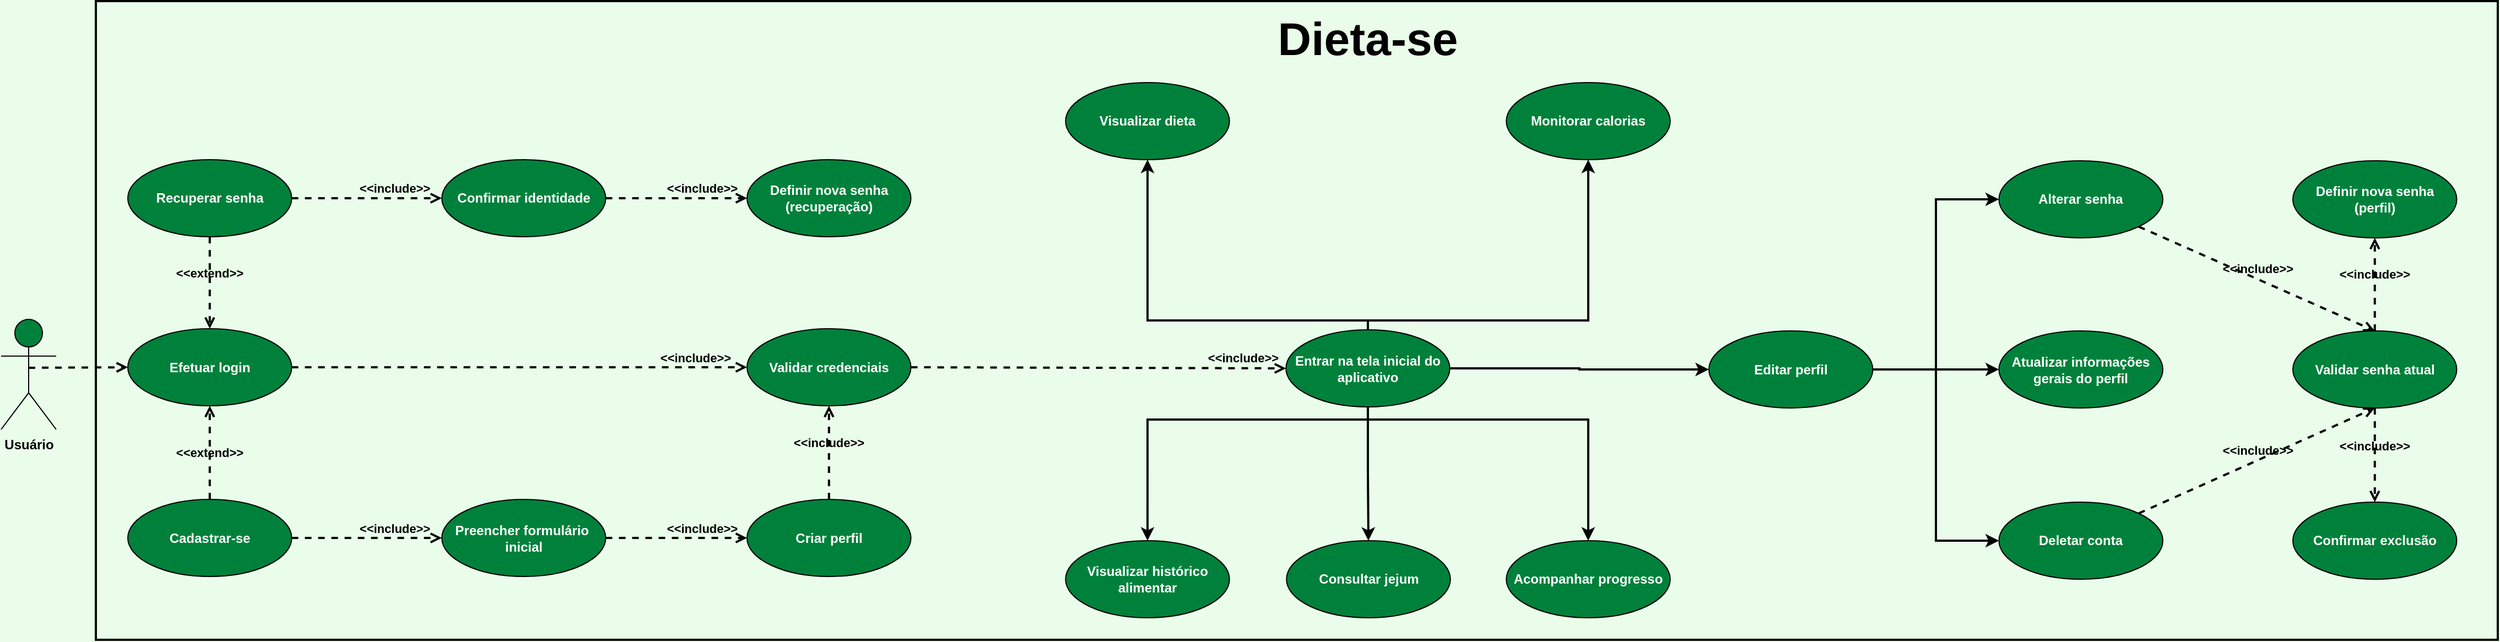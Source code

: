 <mxfile version="28.2.1">
  <diagram name="Página-1" id="VpqWFizLWBl7uZToy6sP">
    <mxGraphModel dx="3144" dy="1804" grid="1" gridSize="10" guides="1" tooltips="1" connect="1" arrows="1" fold="1" page="1" pageScale="1" pageWidth="827" pageHeight="1169" background="light-dark(#E9FDEA,#E9FDEA)" math="0" shadow="0">
      <root>
        <mxCell id="0" />
        <mxCell id="1" parent="0" />
        <mxCell id="2SMcXpaMJ3ifrrONPYiS-1" value="&lt;font style=&quot;color: light-dark(rgb(0, 0, 0), rgb(4, 4, 4));&quot;&gt;Usuário&lt;/font&gt;" style="shape=umlActor;verticalLabelPosition=bottom;verticalAlign=top;html=1;outlineConnect=0;strokeColor=light-dark(#000000,#000000);fontColor=light-dark(#000000,#FFFFFF);fontStyle=1;fillColor=light-dark(#00813B,#00813B);" parent="1" vertex="1">
          <mxGeometry x="54" y="599" width="50" height="100" as="geometry" />
        </mxCell>
        <mxCell id="2SMcXpaMJ3ifrrONPYiS-2" value="&lt;span&gt;Efetuar login&lt;/span&gt;" style="ellipse;whiteSpace=wrap;html=1;strokeColor=light-dark(#000000,#000000);fontColor=light-dark(#FFFFFF,#FFFFFF);fillColor=light-dark(#00813B,#00813B);fontStyle=1" parent="1" vertex="1">
          <mxGeometry x="169" y="607.5" width="148.75" height="70" as="geometry" />
        </mxCell>
        <mxCell id="2SMcXpaMJ3ifrrONPYiS-9" value="Cadastrar-se" style="ellipse;whiteSpace=wrap;html=1;strokeColor=light-dark(#000000,#000000);fontColor=light-dark(#FFFFFF,#FFFFFF);fontStyle=1;fillColor=light-dark(#00813B,#00813B);" parent="1" vertex="1">
          <mxGeometry x="169" y="762.5" width="148.75" height="70" as="geometry" />
        </mxCell>
        <mxCell id="2SMcXpaMJ3ifrrONPYiS-14" value="Validar credenciais" style="ellipse;whiteSpace=wrap;html=1;strokeColor=light-dark(#000000,#000000);fontColor=light-dark(#FFFFFF,#FFFFFF);fontStyle=1;fillColor=light-dark(#00813B,#00813B);" parent="1" vertex="1">
          <mxGeometry x="731" y="607.5" width="148.75" height="70" as="geometry" />
        </mxCell>
        <mxCell id="2SMcXpaMJ3ifrrONPYiS-15" value="&lt;font style=&quot;color: light-dark(rgb(0, 0, 0), rgb(4, 4, 4));&quot;&gt;&amp;lt;&amp;lt;include&amp;gt;&amp;gt;&lt;/font&gt;" style="html=1;verticalAlign=bottom;labelBackgroundColor=none;endArrow=open;endFill=0;dashed=1;rounded=0;exitX=1;exitY=0.5;exitDx=0;exitDy=0;entryX=0;entryY=0.5;entryDx=0;entryDy=0;strokeColor=light-dark(#000000,#000000);fontColor=light-dark(#000000,#FFFFFF);fontStyle=1;strokeWidth=2;" parent="1" source="2SMcXpaMJ3ifrrONPYiS-2" target="2SMcXpaMJ3ifrrONPYiS-14" edge="1">
          <mxGeometry x="0.772" width="160" relative="1" as="geometry">
            <mxPoint x="394" y="649" as="sourcePoint" />
            <mxPoint x="494" y="649" as="targetPoint" />
            <mxPoint as="offset" />
          </mxGeometry>
        </mxCell>
        <mxCell id="2SMcXpaMJ3ifrrONPYiS-18" value="Preencher formulário&amp;nbsp;&lt;div&gt;inicial&lt;/div&gt;" style="ellipse;whiteSpace=wrap;html=1;strokeColor=light-dark(#000000,#000000);fontColor=light-dark(#FFFFFF,#FFFFFF);fontStyle=1;fillColor=light-dark(#00813B,#00813B);" parent="1" vertex="1">
          <mxGeometry x="454" y="762.5" width="148.75" height="70" as="geometry" />
        </mxCell>
        <mxCell id="2SMcXpaMJ3ifrrONPYiS-19" value="&lt;font style=&quot;color: light-dark(rgb(0, 0, 0), rgb(0, 0, 0));&quot;&gt;&amp;lt;&amp;lt;include&amp;gt;&amp;gt;&lt;/font&gt;" style="html=1;verticalAlign=bottom;labelBackgroundColor=none;endArrow=open;endFill=0;dashed=1;rounded=0;exitX=1;exitY=0.5;exitDx=0;exitDy=0;entryX=0;entryY=0.5;entryDx=0;entryDy=0;strokeColor=light-dark(#000000,#000000);fontColor=light-dark(#000000,#FFFFFF);fontStyle=1;strokeWidth=2;" parent="1" source="2SMcXpaMJ3ifrrONPYiS-9" target="2SMcXpaMJ3ifrrONPYiS-18" edge="1">
          <mxGeometry x="0.366" width="160" relative="1" as="geometry">
            <mxPoint x="239" y="857.5" as="sourcePoint" />
            <mxPoint x="340" y="857.5" as="targetPoint" />
            <mxPoint as="offset" />
          </mxGeometry>
        </mxCell>
        <mxCell id="2SMcXpaMJ3ifrrONPYiS-20" value="Criar perfil" style="ellipse;whiteSpace=wrap;html=1;strokeColor=light-dark(#000000,#000000);fontColor=light-dark(#FFFFFF,#FFFFFF);fontStyle=1;fillColor=light-dark(#00813B,#00813B);" parent="1" vertex="1">
          <mxGeometry x="731" y="762.5" width="148.75" height="70" as="geometry" />
        </mxCell>
        <mxCell id="2SMcXpaMJ3ifrrONPYiS-23" value="&lt;font style=&quot;color: light-dark(rgb(0, 0, 0), rgb(0, 0, 0));&quot;&gt;&amp;lt;&amp;lt;include&amp;gt;&amp;gt;&lt;/font&gt;" style="html=1;verticalAlign=bottom;labelBackgroundColor=none;endArrow=open;endFill=0;dashed=1;rounded=0;exitX=0.5;exitY=0;exitDx=0;exitDy=0;entryX=0.5;entryY=1;entryDx=0;entryDy=0;strokeColor=light-dark(#000000,#000000);fontColor=light-dark(#000000,#FFFFFF);fontStyle=1;strokeWidth=2;" parent="1" source="2SMcXpaMJ3ifrrONPYiS-20" target="2SMcXpaMJ3ifrrONPYiS-14" edge="1">
          <mxGeometry x="0.007" width="160" relative="1" as="geometry">
            <mxPoint x="1924" y="734" as="sourcePoint" />
            <mxPoint x="2015" y="734" as="targetPoint" />
            <mxPoint as="offset" />
          </mxGeometry>
        </mxCell>
        <mxCell id="2SMcXpaMJ3ifrrONPYiS-24" value="Visualizar dieta" style="ellipse;whiteSpace=wrap;html=1;strokeColor=light-dark(#000000,#000000);fontColor=light-dark(#FFFFFF,#FFFFFF);fontStyle=1;fillColor=light-dark(#00813B,#00813B);" parent="1" vertex="1">
          <mxGeometry x="1020.12" y="384" width="148.75" height="70" as="geometry" />
        </mxCell>
        <mxCell id="2SMcXpaMJ3ifrrONPYiS-26" value="Monitorar calorias" style="ellipse;whiteSpace=wrap;html=1;strokeColor=light-dark(#000000,#000000);fontColor=light-dark(#FFFFFF,#FFFFFF);fontStyle=1;fillColor=light-dark(#00813B,#00813B);" parent="1" vertex="1">
          <mxGeometry x="1420.12" y="384" width="148.75" height="70" as="geometry" />
        </mxCell>
        <mxCell id="2SMcXpaMJ3ifrrONPYiS-28" value="Acompanhar progresso" style="ellipse;whiteSpace=wrap;html=1;strokeColor=light-dark(#000000,#000000);fontColor=light-dark(#ffffff, #FFFFFF);fontStyle=1;fillColor=light-dark(#00813B,#00813B);" parent="1" vertex="1">
          <mxGeometry x="1420.12" y="800" width="148.75" height="70" as="geometry" />
        </mxCell>
        <mxCell id="2SMcXpaMJ3ifrrONPYiS-30" value="Visualizar histórico alimentar" style="ellipse;whiteSpace=wrap;html=1;strokeColor=light-dark(#000000,#000000);fontColor=light-dark(#ffffff, #FFFFFF);fontStyle=1;fillColor=light-dark(#00813B,#00813B);labelBackgroundColor=none;" parent="1" vertex="1">
          <mxGeometry x="1020.12" y="800" width="148.75" height="70" as="geometry" />
        </mxCell>
        <mxCell id="2SMcXpaMJ3ifrrONPYiS-34" value="Consultar jejum" style="ellipse;whiteSpace=wrap;html=1;strokeColor=light-dark(#000000,#000000);fontColor=light-dark(#FFFFFF,#FFFFFF);fontStyle=1;fillColor=light-dark(#00813B,#00813B);" parent="1" vertex="1">
          <mxGeometry x="1220.62" y="800" width="148.75" height="70" as="geometry" />
        </mxCell>
        <mxCell id="5LTry7u2sFWVebNsQszs-2" style="edgeStyle=orthogonalEdgeStyle;rounded=0;orthogonalLoop=1;jettySize=auto;html=1;entryX=0;entryY=0.5;entryDx=0;entryDy=0;strokeWidth=2;strokeColor=light-dark(#000000,#000000);" parent="1" source="2SMcXpaMJ3ifrrONPYiS-38" target="2SMcXpaMJ3ifrrONPYiS-51" edge="1">
          <mxGeometry relative="1" as="geometry" />
        </mxCell>
        <mxCell id="5LTry7u2sFWVebNsQszs-7" style="edgeStyle=orthogonalEdgeStyle;rounded=0;orthogonalLoop=1;jettySize=auto;html=1;entryX=0.5;entryY=0;entryDx=0;entryDy=0;strokeColor=light-dark(#000000,#000000);strokeWidth=2;" parent="1" source="2SMcXpaMJ3ifrrONPYiS-38" target="2SMcXpaMJ3ifrrONPYiS-34" edge="1">
          <mxGeometry relative="1" as="geometry" />
        </mxCell>
        <mxCell id="PRSw9WxDkvH_b6OgWoA3-9" style="edgeStyle=orthogonalEdgeStyle;rounded=0;orthogonalLoop=1;jettySize=auto;html=1;entryX=0.5;entryY=0;entryDx=0;entryDy=0;strokeColor=light-dark(#000000,#000000);strokeWidth=2;" parent="1" source="2SMcXpaMJ3ifrrONPYiS-38" target="2SMcXpaMJ3ifrrONPYiS-30" edge="1">
          <mxGeometry relative="1" as="geometry">
            <Array as="points">
              <mxPoint x="1294.12" y="690" />
              <mxPoint x="1094.12" y="690" />
            </Array>
          </mxGeometry>
        </mxCell>
        <mxCell id="PRSw9WxDkvH_b6OgWoA3-11" style="edgeStyle=orthogonalEdgeStyle;rounded=0;orthogonalLoop=1;jettySize=auto;html=1;entryX=0.5;entryY=1;entryDx=0;entryDy=0;strokeColor=light-dark(#000000,#000000);strokeWidth=2;" parent="1" source="2SMcXpaMJ3ifrrONPYiS-38" target="2SMcXpaMJ3ifrrONPYiS-24" edge="1">
          <mxGeometry relative="1" as="geometry">
            <Array as="points">
              <mxPoint x="1294.12" y="600" />
              <mxPoint x="1094.12" y="600" />
            </Array>
          </mxGeometry>
        </mxCell>
        <mxCell id="PRSw9WxDkvH_b6OgWoA3-14" style="edgeStyle=orthogonalEdgeStyle;rounded=0;orthogonalLoop=1;jettySize=auto;html=1;entryX=0.5;entryY=0;entryDx=0;entryDy=0;strokeWidth=2;strokeColor=light-dark(#000000,#000000);" parent="1" source="2SMcXpaMJ3ifrrONPYiS-38" target="2SMcXpaMJ3ifrrONPYiS-28" edge="1">
          <mxGeometry relative="1" as="geometry">
            <Array as="points">
              <mxPoint x="1294.12" y="690" />
              <mxPoint x="1494.12" y="690" />
            </Array>
          </mxGeometry>
        </mxCell>
        <mxCell id="PRSw9WxDkvH_b6OgWoA3-16" style="edgeStyle=orthogonalEdgeStyle;rounded=0;orthogonalLoop=1;jettySize=auto;html=1;exitX=0.5;exitY=0;exitDx=0;exitDy=0;entryX=0.5;entryY=1;entryDx=0;entryDy=0;strokeWidth=2;strokeColor=light-dark(#000000,#000000);" parent="1" source="2SMcXpaMJ3ifrrONPYiS-38" target="2SMcXpaMJ3ifrrONPYiS-26" edge="1">
          <mxGeometry relative="1" as="geometry">
            <Array as="points">
              <mxPoint x="1294" y="600" />
              <mxPoint x="1494" y="600" />
            </Array>
          </mxGeometry>
        </mxCell>
        <mxCell id="2SMcXpaMJ3ifrrONPYiS-38" value="Entrar na tela inicial do aplicativo" style="ellipse;whiteSpace=wrap;html=1;strokeColor=light-dark(#000000,#000000);fontColor=light-dark(#FFFFFF,#FFFFFF);fontStyle=1;gradientColor=none;fillColor=light-dark(#00813B,#00813B);" parent="1" vertex="1">
          <mxGeometry x="1220.12" y="608.5" width="148.75" height="70" as="geometry" />
        </mxCell>
        <mxCell id="5LTry7u2sFWVebNsQszs-11" style="edgeStyle=orthogonalEdgeStyle;rounded=0;orthogonalLoop=1;jettySize=auto;html=1;entryX=0;entryY=0.5;entryDx=0;entryDy=0;strokeWidth=2;strokeColor=light-dark(#000000,#000000);" parent="1" source="2SMcXpaMJ3ifrrONPYiS-51" target="2SMcXpaMJ3ifrrONPYiS-55" edge="1">
          <mxGeometry relative="1" as="geometry" />
        </mxCell>
        <mxCell id="5LTry7u2sFWVebNsQszs-12" style="edgeStyle=orthogonalEdgeStyle;rounded=0;orthogonalLoop=1;jettySize=auto;html=1;entryX=0;entryY=0.5;entryDx=0;entryDy=0;strokeColor=light-dark(#000000,#000000);strokeWidth=2;" parent="1" source="2SMcXpaMJ3ifrrONPYiS-51" target="2SMcXpaMJ3ifrrONPYiS-56" edge="1">
          <mxGeometry relative="1" as="geometry" />
        </mxCell>
        <mxCell id="5LTry7u2sFWVebNsQszs-13" style="edgeStyle=orthogonalEdgeStyle;rounded=0;orthogonalLoop=1;jettySize=auto;html=1;entryX=0;entryY=0.5;entryDx=0;entryDy=0;strokeColor=light-dark(#000000,#000000);strokeWidth=2;" parent="1" source="2SMcXpaMJ3ifrrONPYiS-51" target="2SMcXpaMJ3ifrrONPYiS-53" edge="1">
          <mxGeometry relative="1" as="geometry" />
        </mxCell>
        <mxCell id="2SMcXpaMJ3ifrrONPYiS-51" value="Editar perfil" style="ellipse;whiteSpace=wrap;html=1;strokeColor=light-dark(#000000,#000000);fontColor=light-dark(#FFFFFF,#FFFFFF);fontStyle=1;fillColor=light-dark(#00813B,#00813B);" parent="1" vertex="1">
          <mxGeometry x="1604" y="609.5" width="148.75" height="70" as="geometry" />
        </mxCell>
        <mxCell id="2SMcXpaMJ3ifrrONPYiS-53" value="Atualizar informações gerais do perfil" style="ellipse;whiteSpace=wrap;html=1;strokeColor=light-dark(#000000,#000000);fontColor=light-dark(#ffffff, #FFFFFF);fontStyle=1;fillColor=light-dark(#00813B,#00813B);" parent="1" vertex="1">
          <mxGeometry x="1867.25" y="609.5" width="148.75" height="70" as="geometry" />
        </mxCell>
        <mxCell id="2SMcXpaMJ3ifrrONPYiS-55" value="Alterar senha" style="ellipse;whiteSpace=wrap;html=1;strokeColor=light-dark(#000000,#000000);fontColor=light-dark(#ffffff, #FFFFFF);fontStyle=1;fillColor=light-dark(#00813B,#00813B);" parent="1" vertex="1">
          <mxGeometry x="1867.25" y="455" width="148.75" height="70" as="geometry" />
        </mxCell>
        <mxCell id="2SMcXpaMJ3ifrrONPYiS-56" value="Deletar conta" style="ellipse;whiteSpace=wrap;html=1;strokeColor=light-dark(#000000,#000000);fontColor=light-dark(#ffffff, #FFFFFF);fontStyle=1;fillColor=light-dark(#00813B,#00813B);" parent="1" vertex="1">
          <mxGeometry x="1867.25" y="765" width="148.75" height="70" as="geometry" />
        </mxCell>
        <mxCell id="2SMcXpaMJ3ifrrONPYiS-59" value="Validar senha atual" style="ellipse;whiteSpace=wrap;html=1;strokeColor=light-dark(#000000,#000000);fontColor=light-dark(#ffffff, #FFFFFF);fontStyle=1;fillColor=light-dark(#00813B,#00813B);" parent="1" vertex="1">
          <mxGeometry x="2134" y="609.5" width="148.75" height="70" as="geometry" />
        </mxCell>
        <mxCell id="2SMcXpaMJ3ifrrONPYiS-63" value="Confirmar exclusão" style="ellipse;whiteSpace=wrap;html=1;strokeColor=light-dark(#000000,#000000);fontColor=light-dark(#FFFFFF,#FFFFFF);fontStyle=1;fillColor=light-dark(#00813B,#00813B);" parent="1" vertex="1">
          <mxGeometry x="2134" y="765" width="148.75" height="70" as="geometry" />
        </mxCell>
        <mxCell id="2SMcXpaMJ3ifrrONPYiS-64" value="&lt;font style=&quot;color: light-dark(rgb(0, 0, 0), rgb(0, 0, 0));&quot;&gt;&amp;lt;&amp;lt;include&amp;gt;&amp;gt;&lt;/font&gt;" style="html=1;verticalAlign=bottom;labelBackgroundColor=none;endArrow=open;endFill=0;dashed=1;rounded=0;exitX=0.5;exitY=1;exitDx=0;exitDy=0;strokeColor=light-dark(#000000,#000000);fontColor=light-dark(#000000,#FFFFFF);fontStyle=1;strokeWidth=2;entryX=0.5;entryY=0;entryDx=0;entryDy=0;" parent="1" source="2SMcXpaMJ3ifrrONPYiS-59" target="2SMcXpaMJ3ifrrONPYiS-63" edge="1">
          <mxGeometry x="0.005" width="160" relative="1" as="geometry">
            <mxPoint x="2171.625" y="680.0" as="sourcePoint" />
            <mxPoint x="2172" y="765" as="targetPoint" />
            <mxPoint as="offset" />
          </mxGeometry>
        </mxCell>
        <mxCell id="2SMcXpaMJ3ifrrONPYiS-65" value="Definir nova senha (perfil)" style="ellipse;whiteSpace=wrap;html=1;strokeColor=light-dark(#000000,#000000);fontColor=light-dark(#FFFFFF,#FFFFFF);fontStyle=1;fillColor=light-dark(#00813B,#00813B);" parent="1" vertex="1">
          <mxGeometry x="2134" y="455" width="148.75" height="70" as="geometry" />
        </mxCell>
        <mxCell id="2SMcXpaMJ3ifrrONPYiS-66" value="&lt;font style=&quot;color: light-dark(rgb(0, 0, 0), rgb(0, 0, 0));&quot;&gt;&amp;lt;&amp;lt;include&amp;gt;&amp;gt;&lt;/font&gt;" style="html=1;verticalAlign=bottom;labelBackgroundColor=none;endArrow=open;endFill=0;dashed=1;rounded=0;entryX=0.5;entryY=1;entryDx=0;entryDy=0;exitX=0.5;exitY=0;exitDx=0;exitDy=0;strokeColor=light-dark(#000000,#000000);fontColor=light-dark(#000000,#FFFFFF);fontStyle=1;strokeWidth=2;" parent="1" source="2SMcXpaMJ3ifrrONPYiS-59" target="2SMcXpaMJ3ifrrONPYiS-65" edge="1">
          <mxGeometry x="0.005" width="160" relative="1" as="geometry">
            <mxPoint x="2171.625" y="610" as="sourcePoint" />
            <mxPoint x="2171.625" y="525" as="targetPoint" />
            <mxPoint as="offset" />
          </mxGeometry>
        </mxCell>
        <mxCell id="2SMcXpaMJ3ifrrONPYiS-67" value="&lt;font style=&quot;color: light-dark(rgb(0, 0, 0), rgb(0, 0, 0));&quot;&gt;&amp;lt;&amp;lt;include&amp;gt;&amp;gt;&lt;/font&gt;" style="html=1;verticalAlign=bottom;labelBackgroundColor=none;endArrow=open;endFill=0;dashed=1;rounded=0;exitX=1;exitY=1;exitDx=0;exitDy=0;strokeColor=light-dark(#000000,#000000);fontColor=light-dark(#000000,#FFFFFF);fontStyle=1;strokeWidth=2;entryX=0.5;entryY=0;entryDx=0;entryDy=0;" parent="1" source="2SMcXpaMJ3ifrrONPYiS-55" target="2SMcXpaMJ3ifrrONPYiS-59" edge="1">
          <mxGeometry x="0.005" width="160" relative="1" as="geometry">
            <mxPoint x="2074" y="660" as="sourcePoint" />
            <mxPoint x="2171.625" y="610" as="targetPoint" />
            <mxPoint as="offset" />
          </mxGeometry>
        </mxCell>
        <mxCell id="2SMcXpaMJ3ifrrONPYiS-69" value="&lt;span&gt;&lt;font face=&quot;Helvetica&quot;&gt;Recuperar senha&lt;/font&gt;&lt;/span&gt;" style="ellipse;whiteSpace=wrap;html=1;strokeColor=light-dark(#000000,#000000);fontColor=light-dark(#FFFFFF,#FFFFFF);fillColor=light-dark(#00813B,#00813B);fillStyle=solid;fontStyle=1" parent="1" vertex="1">
          <mxGeometry x="169" y="454" width="148.75" height="70" as="geometry" />
        </mxCell>
        <mxCell id="2SMcXpaMJ3ifrrONPYiS-71" value="&lt;font style=&quot;color: light-dark(rgb(0, 0, 0), rgb(4, 4, 4));&quot;&gt;&amp;lt;&amp;lt;extend&amp;gt;&amp;gt;&lt;/font&gt;" style="html=1;verticalAlign=bottom;labelBackgroundColor=none;endArrow=open;endFill=0;dashed=1;rounded=0;entryX=0.5;entryY=0;entryDx=0;entryDy=0;strokeColor=light-dark(#000000,#000000);fontColor=light-dark(#000000,#FFFFFF);fontStyle=1;strokeWidth=2;exitX=0.5;exitY=1;exitDx=0;exitDy=0;" parent="1" source="2SMcXpaMJ3ifrrONPYiS-69" target="2SMcXpaMJ3ifrrONPYiS-2" edge="1">
          <mxGeometry x="-0.003" width="160" relative="1" as="geometry">
            <mxPoint x="309" y="577.5" as="sourcePoint" />
            <mxPoint x="239" y="617.5" as="targetPoint" />
            <mxPoint as="offset" />
          </mxGeometry>
        </mxCell>
        <mxCell id="2SMcXpaMJ3ifrrONPYiS-73" value="Confirmar identidade" style="ellipse;whiteSpace=wrap;html=1;strokeColor=light-dark(#000000,#000000);fontColor=light-dark(#FFFFFF,#FFFFFF);fontStyle=1;fillColor=light-dark(#00813B,#00813B);" parent="1" vertex="1">
          <mxGeometry x="454" y="454" width="148.75" height="70" as="geometry" />
        </mxCell>
        <mxCell id="2SMcXpaMJ3ifrrONPYiS-74" value="&lt;font style=&quot;color: light-dark(rgb(0, 0, 0), rgb(4, 4, 4));&quot;&gt;&amp;lt;&amp;lt;include&amp;gt;&amp;gt;&lt;/font&gt;" style="html=1;verticalAlign=bottom;labelBackgroundColor=none;endArrow=open;endFill=0;dashed=1;rounded=0;exitX=1;exitY=0.5;exitDx=0;exitDy=0;entryX=0;entryY=0.5;entryDx=0;entryDy=0;fontColor=light-dark(#000000,#FFFFFF);fillColor=#f5f5f5;strokeColor=light-dark(#000000,#000000);fontStyle=1;strokeWidth=2;" parent="1" source="2SMcXpaMJ3ifrrONPYiS-69" target="2SMcXpaMJ3ifrrONPYiS-73" edge="1">
          <mxGeometry x="0.37" width="160" relative="1" as="geometry">
            <mxPoint x="339" y="501.94" as="sourcePoint" />
            <mxPoint x="690" y="501.94" as="targetPoint" />
            <mxPoint as="offset" />
          </mxGeometry>
        </mxCell>
        <mxCell id="2SMcXpaMJ3ifrrONPYiS-75" value="Definir nova senha (recuperação)" style="ellipse;whiteSpace=wrap;html=1;strokeColor=light-dark(#000000,#000000);fontColor=light-dark(#FFFFFF,#FFFFFF);fontStyle=1;fillColor=light-dark(#00813B,#00813B);" parent="1" vertex="1">
          <mxGeometry x="731" y="454" width="148.75" height="70" as="geometry" />
        </mxCell>
        <mxCell id="2SMcXpaMJ3ifrrONPYiS-82" value="&lt;font style=&quot;color: light-dark(rgb(0, 0, 0), rgb(4, 4, 4));&quot;&gt;&amp;lt;&amp;lt;extend&amp;gt;&amp;gt;&lt;/font&gt;" style="html=1;verticalAlign=bottom;labelBackgroundColor=none;endArrow=open;endFill=0;dashed=1;rounded=0;strokeColor=light-dark(#000000,#000000);fontColor=light-dark(#000000,#FFFFFF);fontStyle=1;entryX=0.5;entryY=1;entryDx=0;entryDy=0;strokeWidth=2;exitX=0.5;exitY=0;exitDx=0;exitDy=0;" parent="1" source="2SMcXpaMJ3ifrrONPYiS-9" target="2SMcXpaMJ3ifrrONPYiS-2" edge="1">
          <mxGeometry x="-0.212" width="160" relative="1" as="geometry">
            <mxPoint x="329" y="737.5" as="sourcePoint" />
            <mxPoint x="339" y="727.5" as="targetPoint" />
            <mxPoint as="offset" />
          </mxGeometry>
        </mxCell>
        <mxCell id="5LTry7u2sFWVebNsQszs-14" value="&lt;font style=&quot;color: light-dark(rgb(0, 0, 0), rgb(0, 0, 0));&quot;&gt;&amp;lt;&amp;lt;include&amp;gt;&amp;gt;&lt;/font&gt;" style="html=1;verticalAlign=bottom;labelBackgroundColor=none;endArrow=open;endFill=0;dashed=1;rounded=0;exitX=1;exitY=0;exitDx=0;exitDy=0;strokeColor=light-dark(#000000,#000000);fontColor=light-dark(#000000,#FFFFFF);fontStyle=1;strokeWidth=2;entryX=0.5;entryY=1;entryDx=0;entryDy=0;" parent="1" source="2SMcXpaMJ3ifrrONPYiS-56" target="2SMcXpaMJ3ifrrONPYiS-59" edge="1">
          <mxGeometry x="0.011" width="160" relative="1" as="geometry">
            <mxPoint x="2064" y="775" as="sourcePoint" />
            <mxPoint x="2171.625" y="680.0" as="targetPoint" />
            <mxPoint as="offset" />
          </mxGeometry>
        </mxCell>
        <mxCell id="SrDbohH_9_1pmWmJlch3-1" value="" style="html=1;verticalAlign=bottom;labelBackgroundColor=none;endArrow=open;endFill=0;dashed=1;rounded=0;exitX=0.5;exitY=0.5;exitDx=0;exitDy=0;strokeColor=light-dark(#000000,#000000);fontColor=light-dark(#000000,#FFFFFF);fontStyle=1;strokeWidth=2;exitPerimeter=0;entryX=0;entryY=0.5;entryDx=0;entryDy=0;" parent="1" target="2SMcXpaMJ3ifrrONPYiS-2" edge="1">
          <mxGeometry x="0.667" y="4" width="160" relative="1" as="geometry">
            <mxPoint x="79" y="643" as="sourcePoint" />
            <mxPoint x="214" y="643" as="targetPoint" />
            <mxPoint as="offset" />
          </mxGeometry>
        </mxCell>
        <mxCell id="PRSw9WxDkvH_b6OgWoA3-4" value="&lt;font style=&quot;color: light-dark(rgb(0, 0, 0), rgb(4, 4, 4));&quot;&gt;&amp;lt;&amp;lt;include&amp;gt;&amp;gt;&lt;/font&gt;" style="html=1;verticalAlign=bottom;labelBackgroundColor=none;endArrow=open;endFill=0;dashed=1;rounded=0;exitX=1;exitY=0.5;exitDx=0;exitDy=0;entryX=0;entryY=0.5;entryDx=0;entryDy=0;fontColor=light-dark(#000000,#FFFFFF);fillColor=#f5f5f5;strokeColor=light-dark(#000000,#000000);fontStyle=1;strokeWidth=2;" parent="1" source="2SMcXpaMJ3ifrrONPYiS-73" target="2SMcXpaMJ3ifrrONPYiS-75" edge="1">
          <mxGeometry x="0.366" width="160" relative="1" as="geometry">
            <mxPoint x="592.75" y="502.02" as="sourcePoint" />
            <mxPoint x="718.75" y="502.02" as="targetPoint" />
            <mxPoint as="offset" />
          </mxGeometry>
        </mxCell>
        <mxCell id="PRSw9WxDkvH_b6OgWoA3-6" value="&lt;font style=&quot;color: light-dark(rgb(0, 0, 0), rgb(4, 4, 4));&quot;&gt;&amp;lt;&amp;lt;include&amp;gt;&amp;gt;&lt;/font&gt;" style="html=1;verticalAlign=bottom;labelBackgroundColor=none;endArrow=open;endFill=0;dashed=1;rounded=0;exitX=1;exitY=0.5;exitDx=0;exitDy=0;entryX=0;entryY=0.5;entryDx=0;entryDy=0;fontColor=light-dark(#000000,#FFFFFF);fillColor=#f5f5f5;strokeColor=light-dark(#000000,#000000);fontStyle=1;strokeWidth=2;" parent="1" source="2SMcXpaMJ3ifrrONPYiS-18" target="2SMcXpaMJ3ifrrONPYiS-20" edge="1">
          <mxGeometry x="0.366" width="160" relative="1" as="geometry">
            <mxPoint x="603" y="797.02" as="sourcePoint" />
            <mxPoint x="731" y="797.02" as="targetPoint" />
            <mxPoint as="offset" />
          </mxGeometry>
        </mxCell>
        <mxCell id="PRSw9WxDkvH_b6OgWoA3-8" value="&lt;font style=&quot;color: light-dark(rgb(0, 0, 0), rgb(4, 4, 4));&quot;&gt;&amp;lt;&amp;lt;include&amp;gt;&amp;gt;&lt;/font&gt;" style="html=1;verticalAlign=bottom;labelBackgroundColor=none;endArrow=open;endFill=0;dashed=1;rounded=0;exitX=1;exitY=0.5;exitDx=0;exitDy=0;entryX=0;entryY=0.5;entryDx=0;entryDy=0;strokeColor=light-dark(#000000,#000000);fontColor=light-dark(#000000,#FFFFFF);fontStyle=1;strokeWidth=2;" parent="1" source="2SMcXpaMJ3ifrrONPYiS-14" target="2SMcXpaMJ3ifrrONPYiS-38" edge="1">
          <mxGeometry x="0.772" width="160" relative="1" as="geometry">
            <mxPoint x="944" y="642.91" as="sourcePoint" />
            <mxPoint x="1357" y="642.91" as="targetPoint" />
            <mxPoint as="offset" />
          </mxGeometry>
        </mxCell>
        <mxCell id="PRSw9WxDkvH_b6OgWoA3-19" value="&lt;font face=&quot;Helvetica&quot; style=&quot;color: light-dark(rgb(0, 0, 0), rgb(0, 0, 0)); font-size: 42px;&quot;&gt;&lt;b style=&quot;&quot;&gt;Dieta-se&lt;/b&gt;&lt;/font&gt;" style="text;html=1;align=center;verticalAlign=middle;whiteSpace=wrap;rounded=0;strokeWidth=10;" parent="1" vertex="1">
          <mxGeometry x="1208.99" y="330" width="171" height="30" as="geometry" />
        </mxCell>
        <mxCell id="XTD6DdqdJ_cQa2gOMtwA-1" value="" style="rounded=0;whiteSpace=wrap;html=1;fillColor=none;strokeWidth=2;strokeColor=light-dark(#000000,#000000);" vertex="1" parent="1">
          <mxGeometry x="140" y="310" width="2180" height="580" as="geometry" />
        </mxCell>
      </root>
    </mxGraphModel>
  </diagram>
</mxfile>

